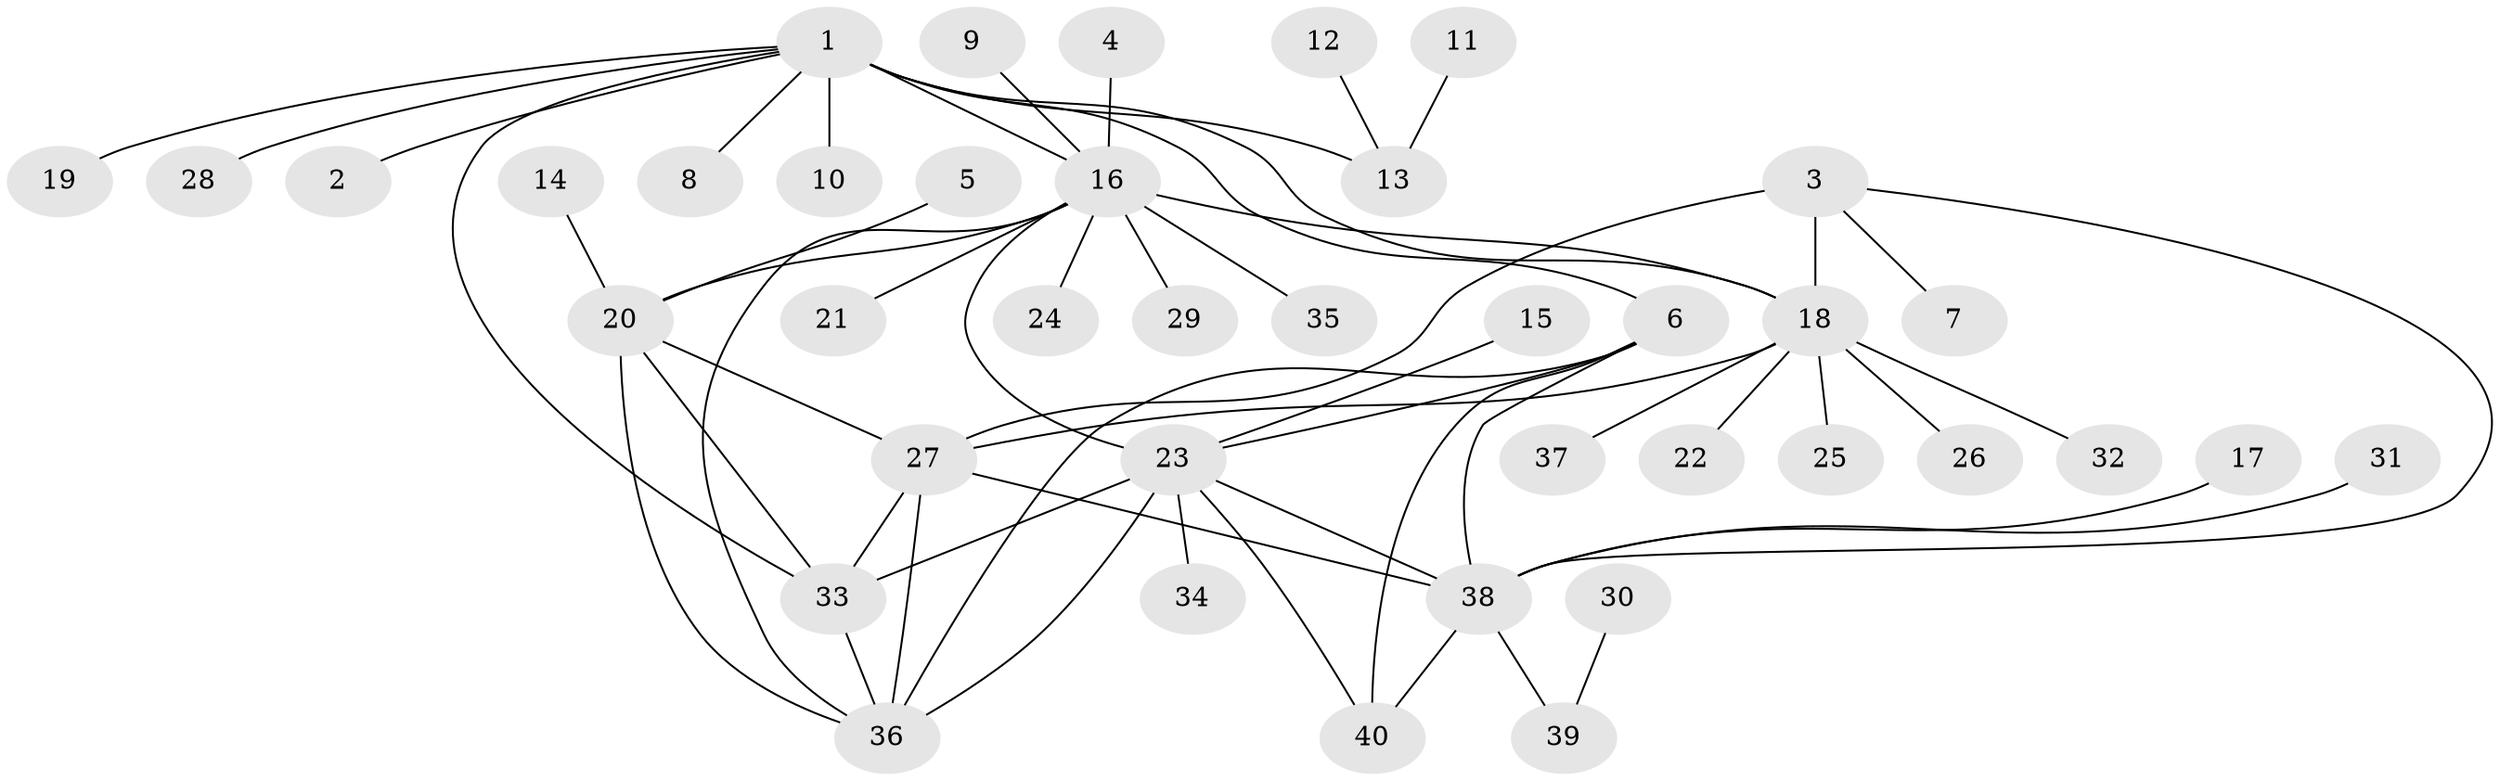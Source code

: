 // original degree distribution, {4: 0.05, 3: 0.05, 9: 0.0375, 7: 0.0125, 6: 0.0625, 8: 0.0125, 11: 0.0125, 5: 0.075, 1: 0.5125, 2: 0.175}
// Generated by graph-tools (version 1.1) at 2025/50/03/09/25 03:50:39]
// undirected, 40 vertices, 56 edges
graph export_dot {
graph [start="1"]
  node [color=gray90,style=filled];
  1;
  2;
  3;
  4;
  5;
  6;
  7;
  8;
  9;
  10;
  11;
  12;
  13;
  14;
  15;
  16;
  17;
  18;
  19;
  20;
  21;
  22;
  23;
  24;
  25;
  26;
  27;
  28;
  29;
  30;
  31;
  32;
  33;
  34;
  35;
  36;
  37;
  38;
  39;
  40;
  1 -- 2 [weight=1.0];
  1 -- 6 [weight=2.0];
  1 -- 8 [weight=1.0];
  1 -- 10 [weight=1.0];
  1 -- 13 [weight=1.0];
  1 -- 16 [weight=1.0];
  1 -- 18 [weight=1.0];
  1 -- 19 [weight=1.0];
  1 -- 28 [weight=1.0];
  1 -- 33 [weight=1.0];
  3 -- 7 [weight=1.0];
  3 -- 18 [weight=2.0];
  3 -- 27 [weight=2.0];
  3 -- 38 [weight=1.0];
  4 -- 16 [weight=1.0];
  5 -- 20 [weight=1.0];
  6 -- 23 [weight=1.0];
  6 -- 36 [weight=1.0];
  6 -- 38 [weight=1.0];
  6 -- 40 [weight=1.0];
  9 -- 16 [weight=1.0];
  11 -- 13 [weight=1.0];
  12 -- 13 [weight=1.0];
  14 -- 20 [weight=1.0];
  15 -- 23 [weight=1.0];
  16 -- 18 [weight=1.0];
  16 -- 20 [weight=1.0];
  16 -- 21 [weight=1.0];
  16 -- 23 [weight=3.0];
  16 -- 24 [weight=1.0];
  16 -- 29 [weight=1.0];
  16 -- 35 [weight=1.0];
  16 -- 36 [weight=1.0];
  17 -- 38 [weight=1.0];
  18 -- 22 [weight=1.0];
  18 -- 25 [weight=1.0];
  18 -- 26 [weight=1.0];
  18 -- 27 [weight=1.0];
  18 -- 32 [weight=1.0];
  18 -- 37 [weight=1.0];
  20 -- 27 [weight=1.0];
  20 -- 33 [weight=1.0];
  20 -- 36 [weight=1.0];
  23 -- 33 [weight=1.0];
  23 -- 34 [weight=1.0];
  23 -- 36 [weight=1.0];
  23 -- 38 [weight=1.0];
  23 -- 40 [weight=1.0];
  27 -- 33 [weight=1.0];
  27 -- 36 [weight=1.0];
  27 -- 38 [weight=1.0];
  30 -- 39 [weight=1.0];
  31 -- 38 [weight=1.0];
  33 -- 36 [weight=1.0];
  38 -- 39 [weight=1.0];
  38 -- 40 [weight=1.0];
}
